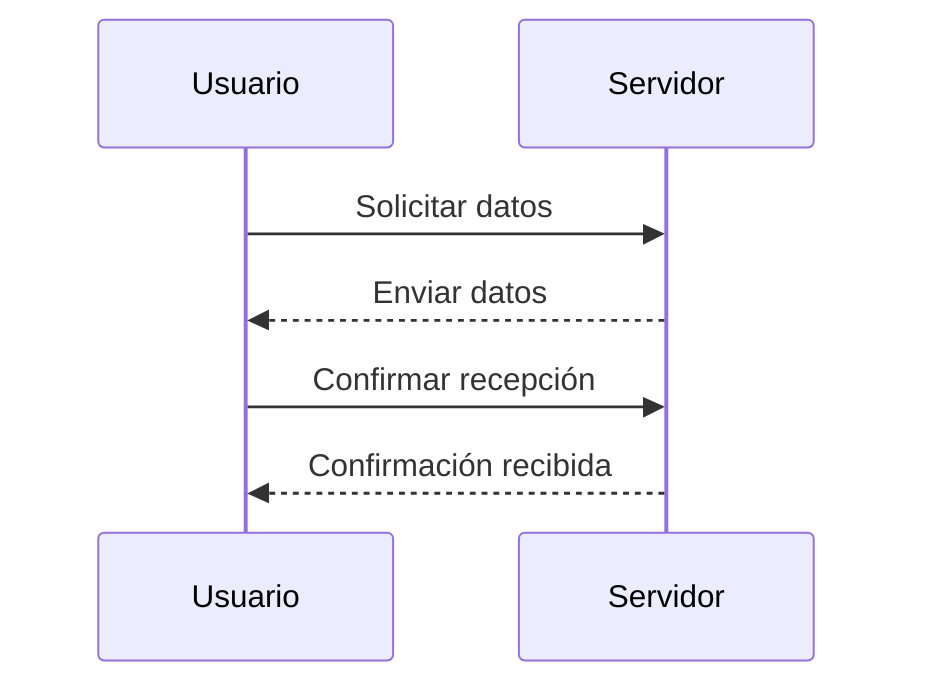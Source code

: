 sequenceDiagram
    participant Usuario
    participant Servidor
    Usuario->>Servidor: Solicitar datos
    Servidor-->>Usuario: Enviar datos
    Usuario->>Servidor: Confirmar recepción
    Servidor-->>Usuario: Confirmación recibida